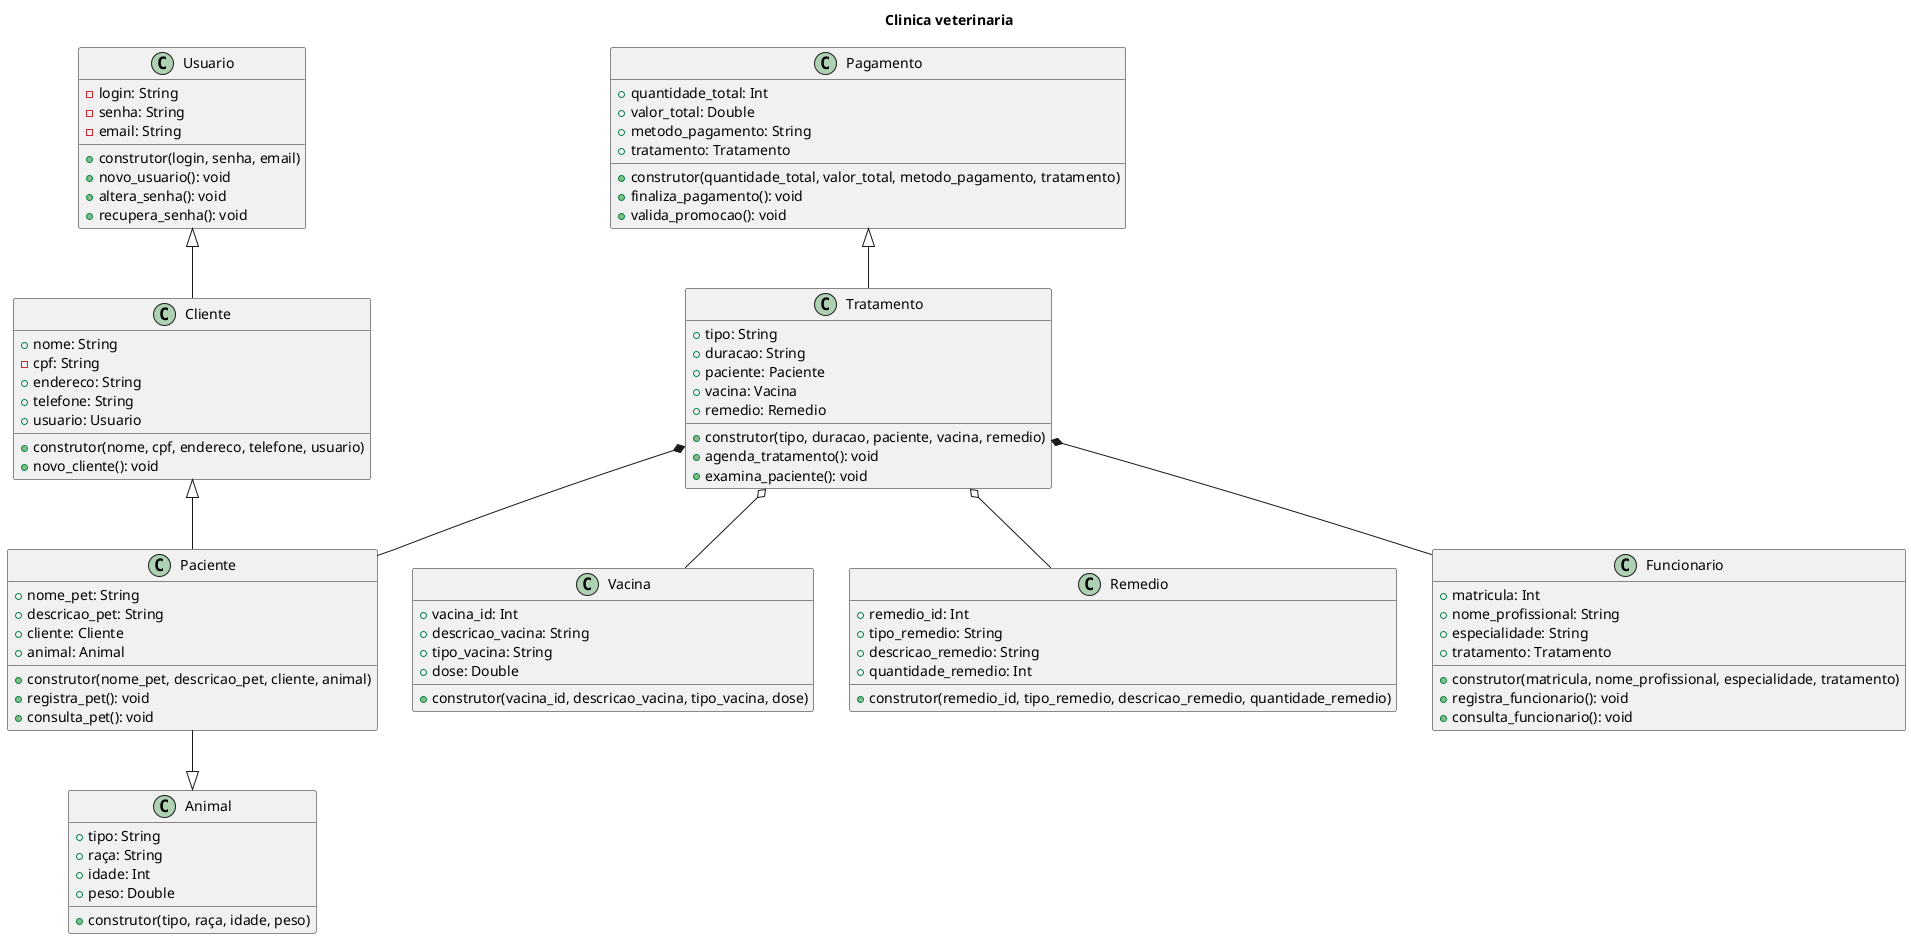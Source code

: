 @startuml Diagrama de classes uml

title Clinica veterinaria

class Usuario {
    - login: String
    - senha: String
    - email: String
    + construtor(login, senha, email)
    + novo_usuario(): void
    + altera_senha(): void
    + recupera_senha(): void
}

class Cliente {
    + nome: String
    - cpf: String
    + endereco: String
    + telefone: String
    + usuario: Usuario
    + construtor(nome, cpf, endereco, telefone, usuario)
    + novo_cliente(): void
}

class Animal {
    + tipo: String
    + raça: String
    + idade: Int
    + peso: Double
    + construtor(tipo, raça, idade, peso)
}

class Paciente {
    + nome_pet: String
    + descricao_pet: String
    + cliente: Cliente
    + animal: Animal
    + construtor(nome_pet, descricao_pet, cliente, animal)
    + registra_pet(): void
    + consulta_pet(): void
}

class Vacina {
    + vacina_id: Int
    + descricao_vacina: String
    + tipo_vacina: String
    + dose: Double
    + construtor(vacina_id, descricao_vacina, tipo_vacina, dose)
}

class Remedio {
    + remedio_id: Int
    + tipo_remedio: String
    + descricao_remedio: String
    + quantidade_remedio: Int
    + construtor(remedio_id, tipo_remedio, descricao_remedio, quantidade_remedio)
}

class Tratamento {
    + tipo: String
    + duracao: String
    + paciente: Paciente
    + vacina: Vacina
    + remedio: Remedio
    + construtor(tipo, duracao, paciente, vacina, remedio)
    + agenda_tratamento(): void
    + examina_paciente(): void
}

class Funcionario {
    + matricula: Int
    + nome_profissional: String
    + especialidade: String
    + tratamento: Tratamento
    + construtor(matricula, nome_profissional, especialidade, tratamento)
    + registra_funcionario(): void
    + consulta_funcionario(): void
}

class Pagamento {
    + quantidade_total: Int
    + valor_total: Double
    + metodo_pagamento: String
    + tratamento: Tratamento
    + construtor(quantidade_total, valor_total, metodo_pagamento, tratamento)
    + finaliza_pagamento(): void
    + valida_promocao(): void
}

Usuario <|-- Cliente
Cliente <|-- Paciente
Paciente --|> Animal
Tratamento *-- Paciente
Tratamento *-- Funcionario
Tratamento o-- Vacina
Tratamento o-- Remedio
Pagamento <|-- Tratamento



@enduml